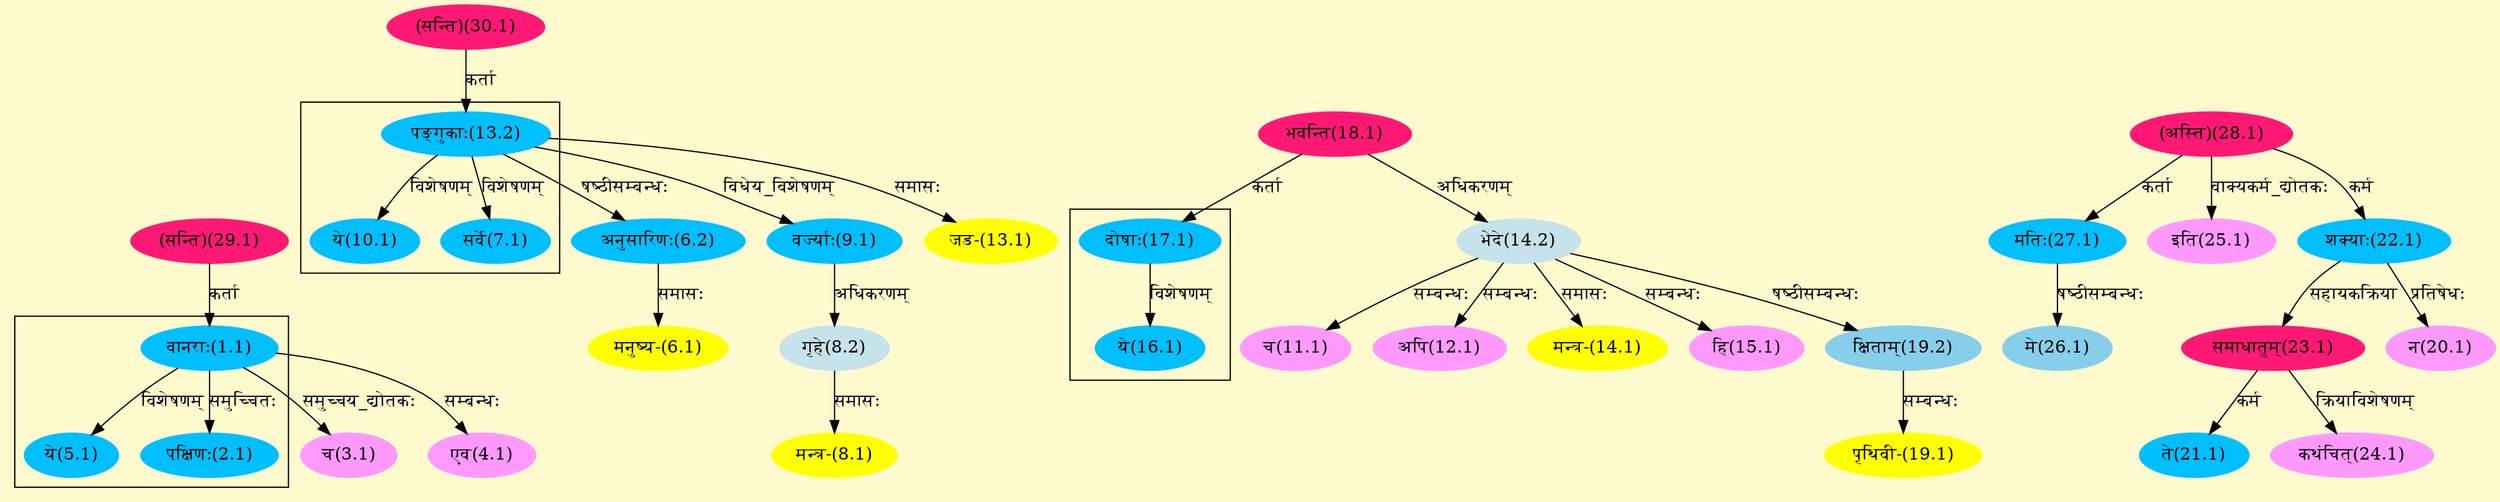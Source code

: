 digraph G{
rankdir=BT;
 compound=true;
 bgcolor="lemonchiffon1";

subgraph cluster_1{
Node2_1 [style=filled, color="#00BFFF" label = "पक्षिणः(2.1)"]
Node1_1 [style=filled, color="#00BFFF" label = "वानराः(1.1)"]
Node5_1 [style=filled, color="#00BFFF" label = "ये(5.1)"]

}

subgraph cluster_2{
Node7_1 [style=filled, color="#00BFFF" label = "सर्वे(7.1)"]
Node13_2 [style=filled, color="#00BFFF" label = "पङ्गुकाः(13.2)"]
Node10_1 [style=filled, color="#00BFFF" label = "ये(10.1)"]

}

subgraph cluster_3{
Node16_1 [style=filled, color="#00BFFF" label = "ये(16.1)"]
Node17_1 [style=filled, color="#00BFFF" label = "दोषाः(17.1)"]

}
Node1_1 [style=filled, color="#00BFFF" label = "वानराः(1.1)"]
Node29_1 [style=filled, color="#FF1975" label = "(सन्ति)(29.1)"]
Node3_1 [style=filled, color="#FF99FF" label = "च(3.1)"]
Node4_1 [style=filled, color="#FF99FF" label = "एव(4.1)"]
Node6_1 [style=filled, color="#FFFF00" label = "मनुष्य-(6.1)"]
Node6_2 [style=filled, color="#00BFFF" label = "अनुसारिणः(6.2)"]
Node13_2 [style=filled, color="#00BFFF" label = "पङ्गुकाः(13.2)"]
Node8_1 [style=filled, color="#FFFF00" label = "मन्त्र-(8.1)"]
Node8_2 [style=filled, color="#C6E2EB" label = "गृहे(8.2)"]
Node9_1 [style=filled, color="#00BFFF" label = "वर्ज्याः(9.1)"]
Node11_1 [style=filled, color="#FF99FF" label = "च(11.1)"]
Node14_2 [style=filled, color="#C6E2EB" label = "भेदे(14.2)"]
Node12_1 [style=filled, color="#FF99FF" label = "अपि(12.1)"]
Node13_1 [style=filled, color="#FFFF00" label = "जड-(13.1)"]
Node30_1 [style=filled, color="#FF1975" label = "(सन्ति)(30.1)"]
Node14_1 [style=filled, color="#FFFF00" label = "मन्त्र-(14.1)"]
Node18_1 [style=filled, color="#FF1975" label = "भवन्ति(18.1)"]
Node15_1 [style=filled, color="#FF99FF" label = "हि(15.1)"]
Node17_1 [style=filled, color="#00BFFF" label = "दोषाः(17.1)"]
Node [style=filled, color="" label = "()"]
Node19_1 [style=filled, color="#FFFF00" label = "पृथिवी-(19.1)"]
Node19_2 [style=filled, color="#87CEEB" label = "क्षिताम्(19.2)"]
Node20_1 [style=filled, color="#FF99FF" label = "न(20.1)"]
Node22_1 [style=filled, color="#00BFFF" label = "शक्याः(22.1)"]
Node21_1 [style=filled, color="#00BFFF" label = "ते(21.1)"]
Node23_1 [style=filled, color="#FF1975" label = "समाधातुम्(23.1)"]
Node28_1 [style=filled, color="#FF1975" label = "(अस्ति)(28.1)"]
Node24_1 [style=filled, color="#FF99FF" label = "कथंचित्(24.1)"]
Node25_1 [style=filled, color="#FF99FF" label = "इति(25.1)"]
Node26_1 [style=filled, color="#87CEEB" label = "मे(26.1)"]
Node27_1 [style=filled, color="#00BFFF" label = "मतिः(27.1)"]
/* Start of Relations section */

Node1_1 -> Node29_1 [  label="कर्ता"  dir="back" ]
Node2_1 -> Node1_1 [  label="समुच्चितः"  dir="back" ]
Node3_1 -> Node1_1 [  label="समुच्चय_द्योतकः"  dir="back" ]
Node4_1 -> Node1_1 [  label="सम्बन्धः"  dir="back" ]
Node5_1 -> Node1_1 [  label="विशेषणम्"  dir="back" ]
Node6_1 -> Node6_2 [  label="समासः"  dir="back" ]
Node6_2 -> Node13_2 [  label="षष्ठीसम्बन्धः"  dir="back" ]
Node7_1 -> Node13_2 [  label="विशेषणम्"  dir="back" ]
Node8_1 -> Node8_2 [  label="समासः"  dir="back" ]
Node8_2 -> Node9_1 [  label="अधिकरणम्"  dir="back" ]
Node9_1 -> Node13_2 [  label="विधेय_विशेषणम्"  dir="back" ]
Node10_1 -> Node13_2 [  label="विशेषणम्"  dir="back" ]
Node11_1 -> Node14_2 [  label="सम्बन्धः"  dir="back" ]
Node12_1 -> Node14_2 [  label="सम्बन्धः"  dir="back" ]
Node13_1 -> Node13_2 [  label="समासः"  dir="back" ]
Node13_2 -> Node30_1 [  label="कर्ता"  dir="back" ]
Node14_1 -> Node14_2 [  label="समासः"  dir="back" ]
Node14_2 -> Node18_1 [  label="अधिकरणम्"  dir="back" ]
Node15_1 -> Node14_2 [  label="सम्बन्धः"  dir="back" ]
Node16_1 -> Node17_1 [  label="विशेषणम्"  dir="back" ]
Node17_1 -> Node18_1 [  label="कर्ता"  dir="back" ]
Node19_1 -> Node19_2 [  label="सम्बन्धः"  dir="back" ]
Node19_2 -> Node14_2 [  label="षष्ठीसम्बन्धः"  dir="back" ]
Node20_1 -> Node22_1 [  label="प्रतिषेधः"  dir="back" ]
Node21_1 -> Node23_1 [  label="कर्म"  dir="back" ]
Node22_1 -> Node28_1 [  label="कर्म"  dir="back" ]
Node23_1 -> Node22_1 [  label="सहायकक्रिया"  dir="back" ]
Node24_1 -> Node23_1 [  label="क्रियाविशेषणम्"  dir="back" ]
Node25_1 -> Node28_1 [  label="वाक्यकर्म_द्योतकः"  dir="back" ]
Node26_1 -> Node27_1 [  label="षष्ठीसम्बन्धः"  dir="back" ]
Node27_1 -> Node28_1 [  label="कर्ता"  dir="back" ]
}
